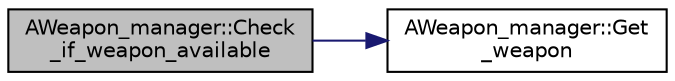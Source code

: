 digraph "AWeapon_manager::Check_if_weapon_available"
{
 // LATEX_PDF_SIZE
  edge [fontname="Helvetica",fontsize="10",labelfontname="Helvetica",labelfontsize="10"];
  node [fontname="Helvetica",fontsize="10",shape=record];
  rankdir="LR";
  Node1 [label="AWeapon_manager::Check\l_if_weapon_available",height=0.2,width=0.4,color="black", fillcolor="grey75", style="filled", fontcolor="black",tooltip="무기 변경 가능한지 확인"];
  Node1 -> Node2 [color="midnightblue",fontsize="10",style="solid",fontname="Helvetica"];
  Node2 [label="AWeapon_manager::Get\l_weapon",height=0.2,width=0.4,color="black", fillcolor="white", style="filled",URL="$class_a_weapon__manager.html#a24bc84ec406d1277dd5561e8fdfd67b7",tooltip="현재 착용 중인 무기를 갖고옴"];
}
